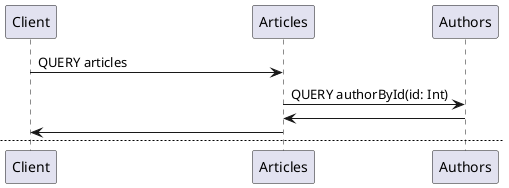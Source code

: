 @startuml
Client      -> Articles : QUERY articles
Articles    -> Authors : QUERY authorById(id: Int)
Articles    <- Authors
Client      <- Articles

newpage

Client      -> Articles : QUERY articleById(id: Int)
Articles    -> Authors : QUERY authorById(id: Int)
Articles    <- Authors
Client      <- Articles

newpage

Client      -> Articles : MUTATION create(input: ArticleInput)
Client      <- Articles
@enduml